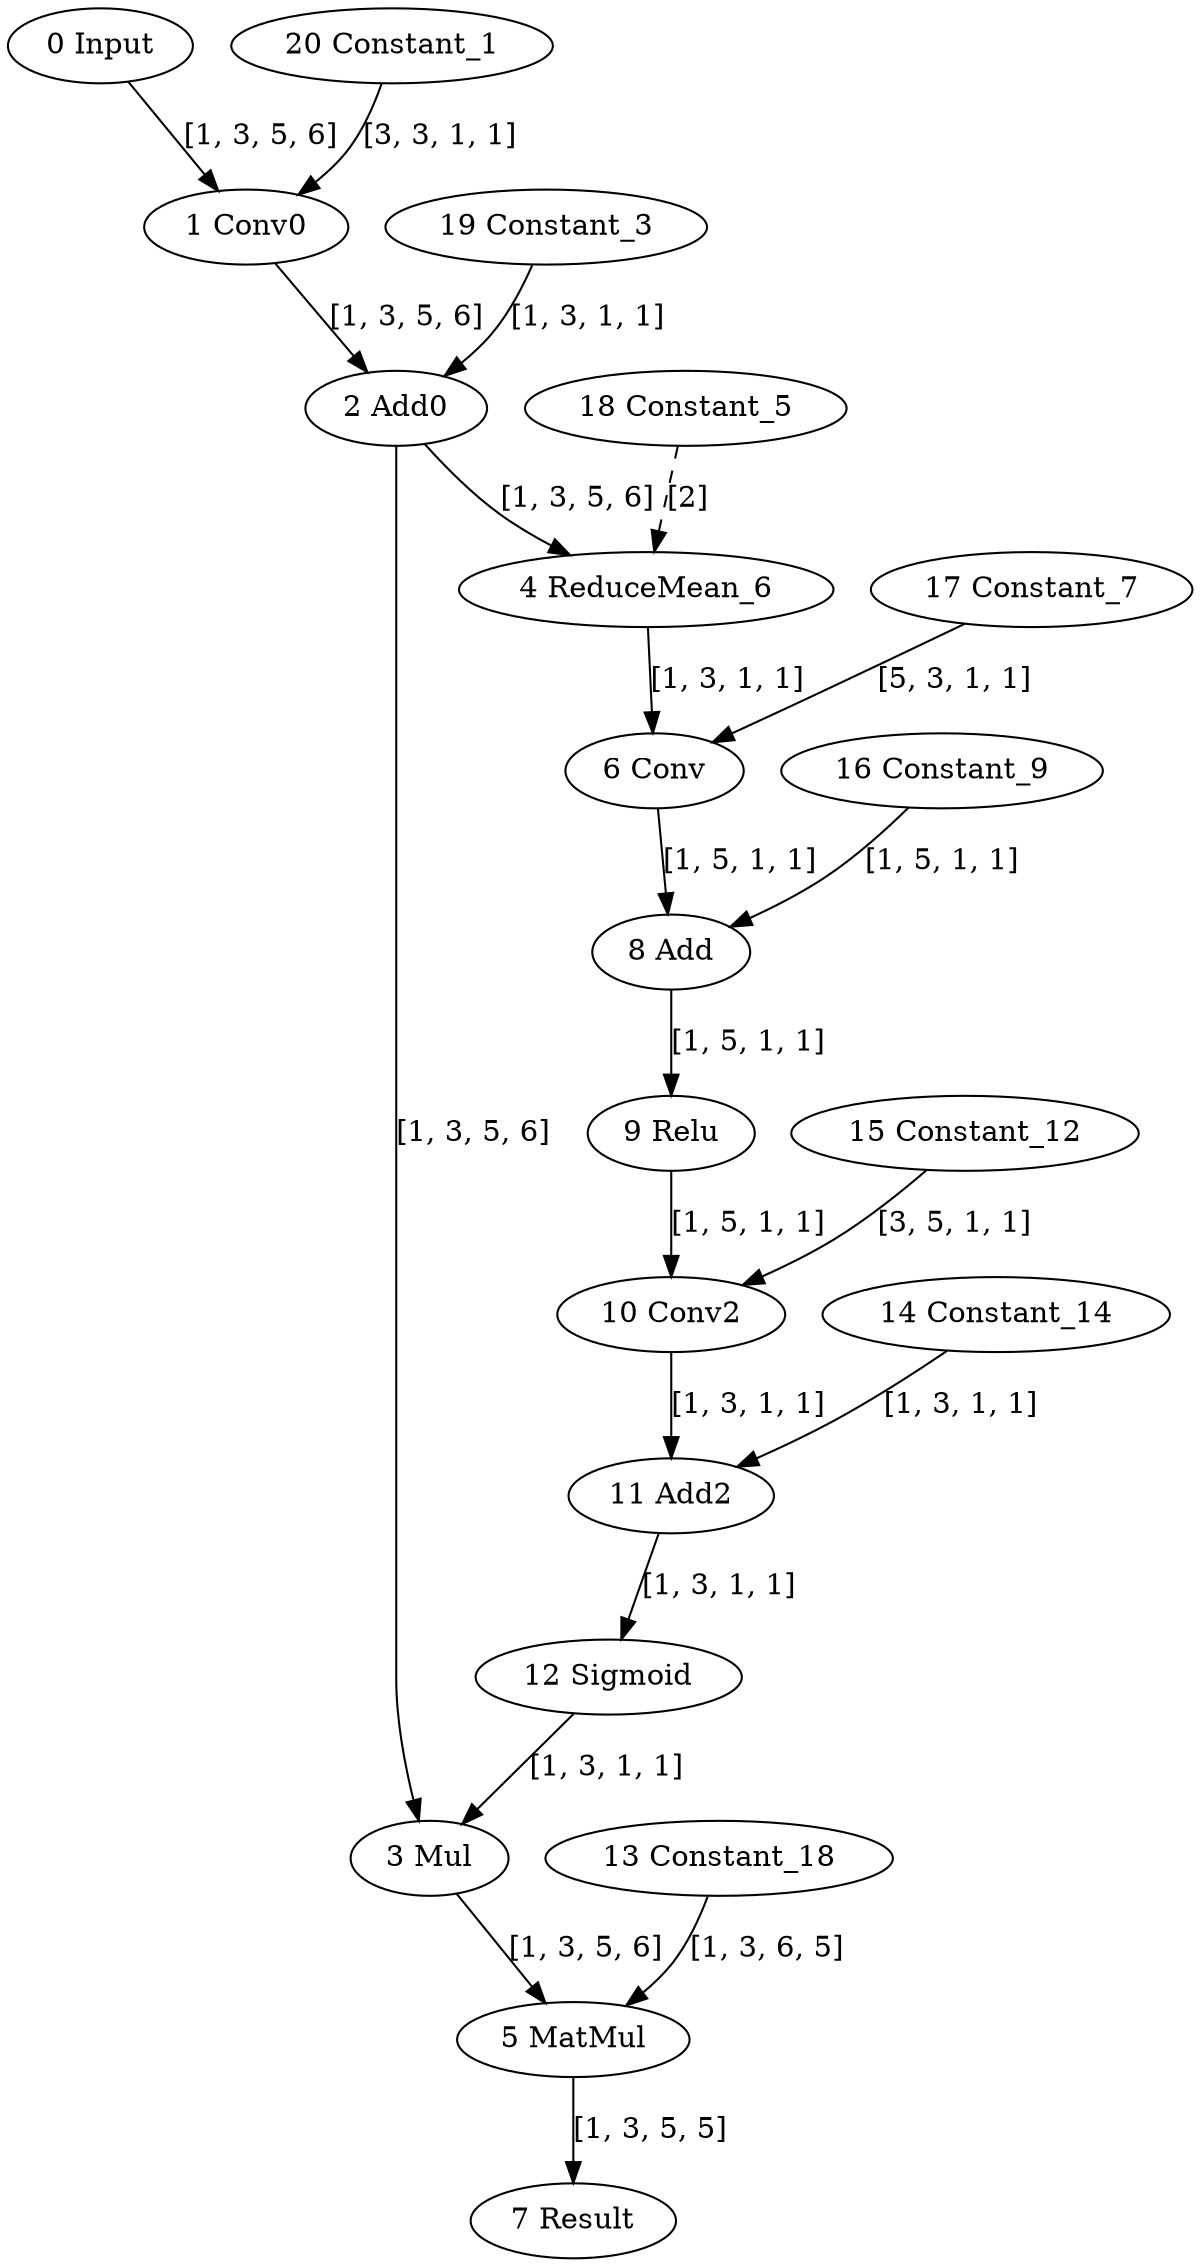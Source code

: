strict digraph  {
"0 Input" [id=0, type=Parameter];
"1 Conv0" [id=1, type=Convolution];
"2 Add0" [id=2, type=Add];
"3 Mul" [id=3, type=Multiply];
"4 ReduceMean_6" [id=4, type=ReduceMean];
"5 MatMul" [id=5, type=MatMul];
"6 Conv" [id=6, type=Convolution];
"7 Result" [id=7, type=Result];
"8 Add" [id=8, type=Add];
"9 Relu" [id=9, type=Relu];
"10 Conv2" [id=10, type=Convolution];
"11 Add2" [id=11, type=Add];
"12 Sigmoid" [id=12, type=Sigmoid];
"13 Constant_18" [id=13, type=Constant];
"14 Constant_14" [id=14, type=Constant];
"15 Constant_12" [id=15, type=Constant];
"16 Constant_9" [id=16, type=Constant];
"17 Constant_7" [id=17, type=Constant];
"18 Constant_5" [id=18, type=Constant];
"19 Constant_3" [id=19, type=Constant];
"20 Constant_1" [id=20, type=Constant];
"0 Input" -> "1 Conv0"  [label="[1, 3, 5, 6]", style=solid];
"1 Conv0" -> "2 Add0"  [label="[1, 3, 5, 6]", style=solid];
"2 Add0" -> "3 Mul"  [label="[1, 3, 5, 6]", style=solid];
"2 Add0" -> "4 ReduceMean_6"  [label="[1, 3, 5, 6]", style=solid];
"3 Mul" -> "5 MatMul"  [label="[1, 3, 5, 6]", style=solid];
"4 ReduceMean_6" -> "6 Conv"  [label="[1, 3, 1, 1]", style=solid];
"5 MatMul" -> "7 Result"  [label="[1, 3, 5, 5]", style=solid];
"6 Conv" -> "8 Add"  [label="[1, 5, 1, 1]", style=solid];
"8 Add" -> "9 Relu"  [label="[1, 5, 1, 1]", style=solid];
"9 Relu" -> "10 Conv2"  [label="[1, 5, 1, 1]", style=solid];
"10 Conv2" -> "11 Add2"  [label="[1, 3, 1, 1]", style=solid];
"11 Add2" -> "12 Sigmoid"  [label="[1, 3, 1, 1]", style=solid];
"12 Sigmoid" -> "3 Mul"  [label="[1, 3, 1, 1]", style=solid];
"13 Constant_18" -> "5 MatMul"  [label="[1, 3, 6, 5]", style=solid];
"14 Constant_14" -> "11 Add2"  [label="[1, 3, 1, 1]", style=solid];
"15 Constant_12" -> "10 Conv2"  [label="[3, 5, 1, 1]", style=solid];
"16 Constant_9" -> "8 Add"  [label="[1, 5, 1, 1]", style=solid];
"17 Constant_7" -> "6 Conv"  [label="[5, 3, 1, 1]", style=solid];
"18 Constant_5" -> "4 ReduceMean_6"  [label="[2]", style=dashed];
"19 Constant_3" -> "2 Add0"  [label="[1, 3, 1, 1]", style=solid];
"20 Constant_1" -> "1 Conv0"  [label="[3, 3, 1, 1]", style=solid];
}
